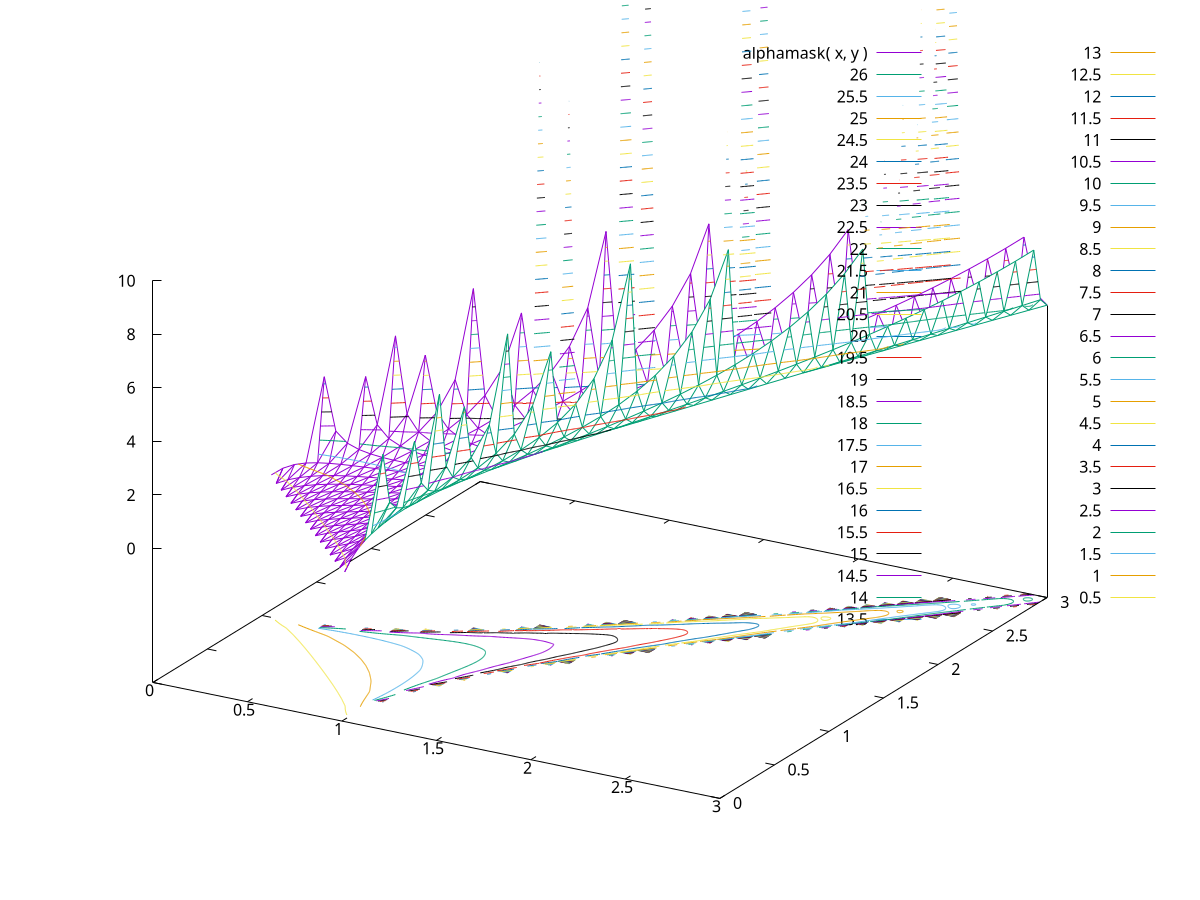 set term x11

d3 = 1.0
perimeter( d1, d2 ) = d1 + d2 + d3
halfperi( d1, d2 ) = perimeter( d1, d2 ) / 2.0
area( d1, d2 ) = sqrt( halfperi( d1, d2 ) * ( halfperi( d1, d2 ) - d1 ) * ( halfperi( d1, d2 ) - d2 ) * ( halfperi( d1, d2 ) - 1.0 ) )
height( d1, d2 ) = 2.0 * area( d1, d2 ) / 1.0
base1( d1, d2 ) = sqrt( d1 * d1 - height( d1, d2 ) ** 2.0 )
ellipsex( d1, d2 ) = 0.5 - base1( d1, d2 )
alpharaw( d1, d2 ) = height( d1, d2 ) / sqrt( 0.25 - ( ellipsex( d1, d2 ) ** 2.0 ) )
alphamask( d1, d2 ) = ( d1 + d2 < 1.0 ) ? (1/0) : ( ( d1 ** 2.0 > d2 ** 2.0 + 1 ) ? (1/0) : ( ( d2 ** 2.0 > d1 ** 2.0 + 1 ) ? (1/0) : alpharaw( d1, d2 ) ) )
distscale( d1, d2 ) = 1.0 + ( 1.0 / ( 1.0 + alphamask( d1, d2 ) ) )

set isosamples 50
set hidden3d trianglepattern 7

set contour both
set cntrparam bspline
set cntrparam points 10
set cntrparam levels auto 100

splot [0:3][0:3][0:10] alphamask( x, y )

set cntrparam levels auto 10

pause -1

splot [0:3][0:3][1:2] distscale( x, y )

pause -1
